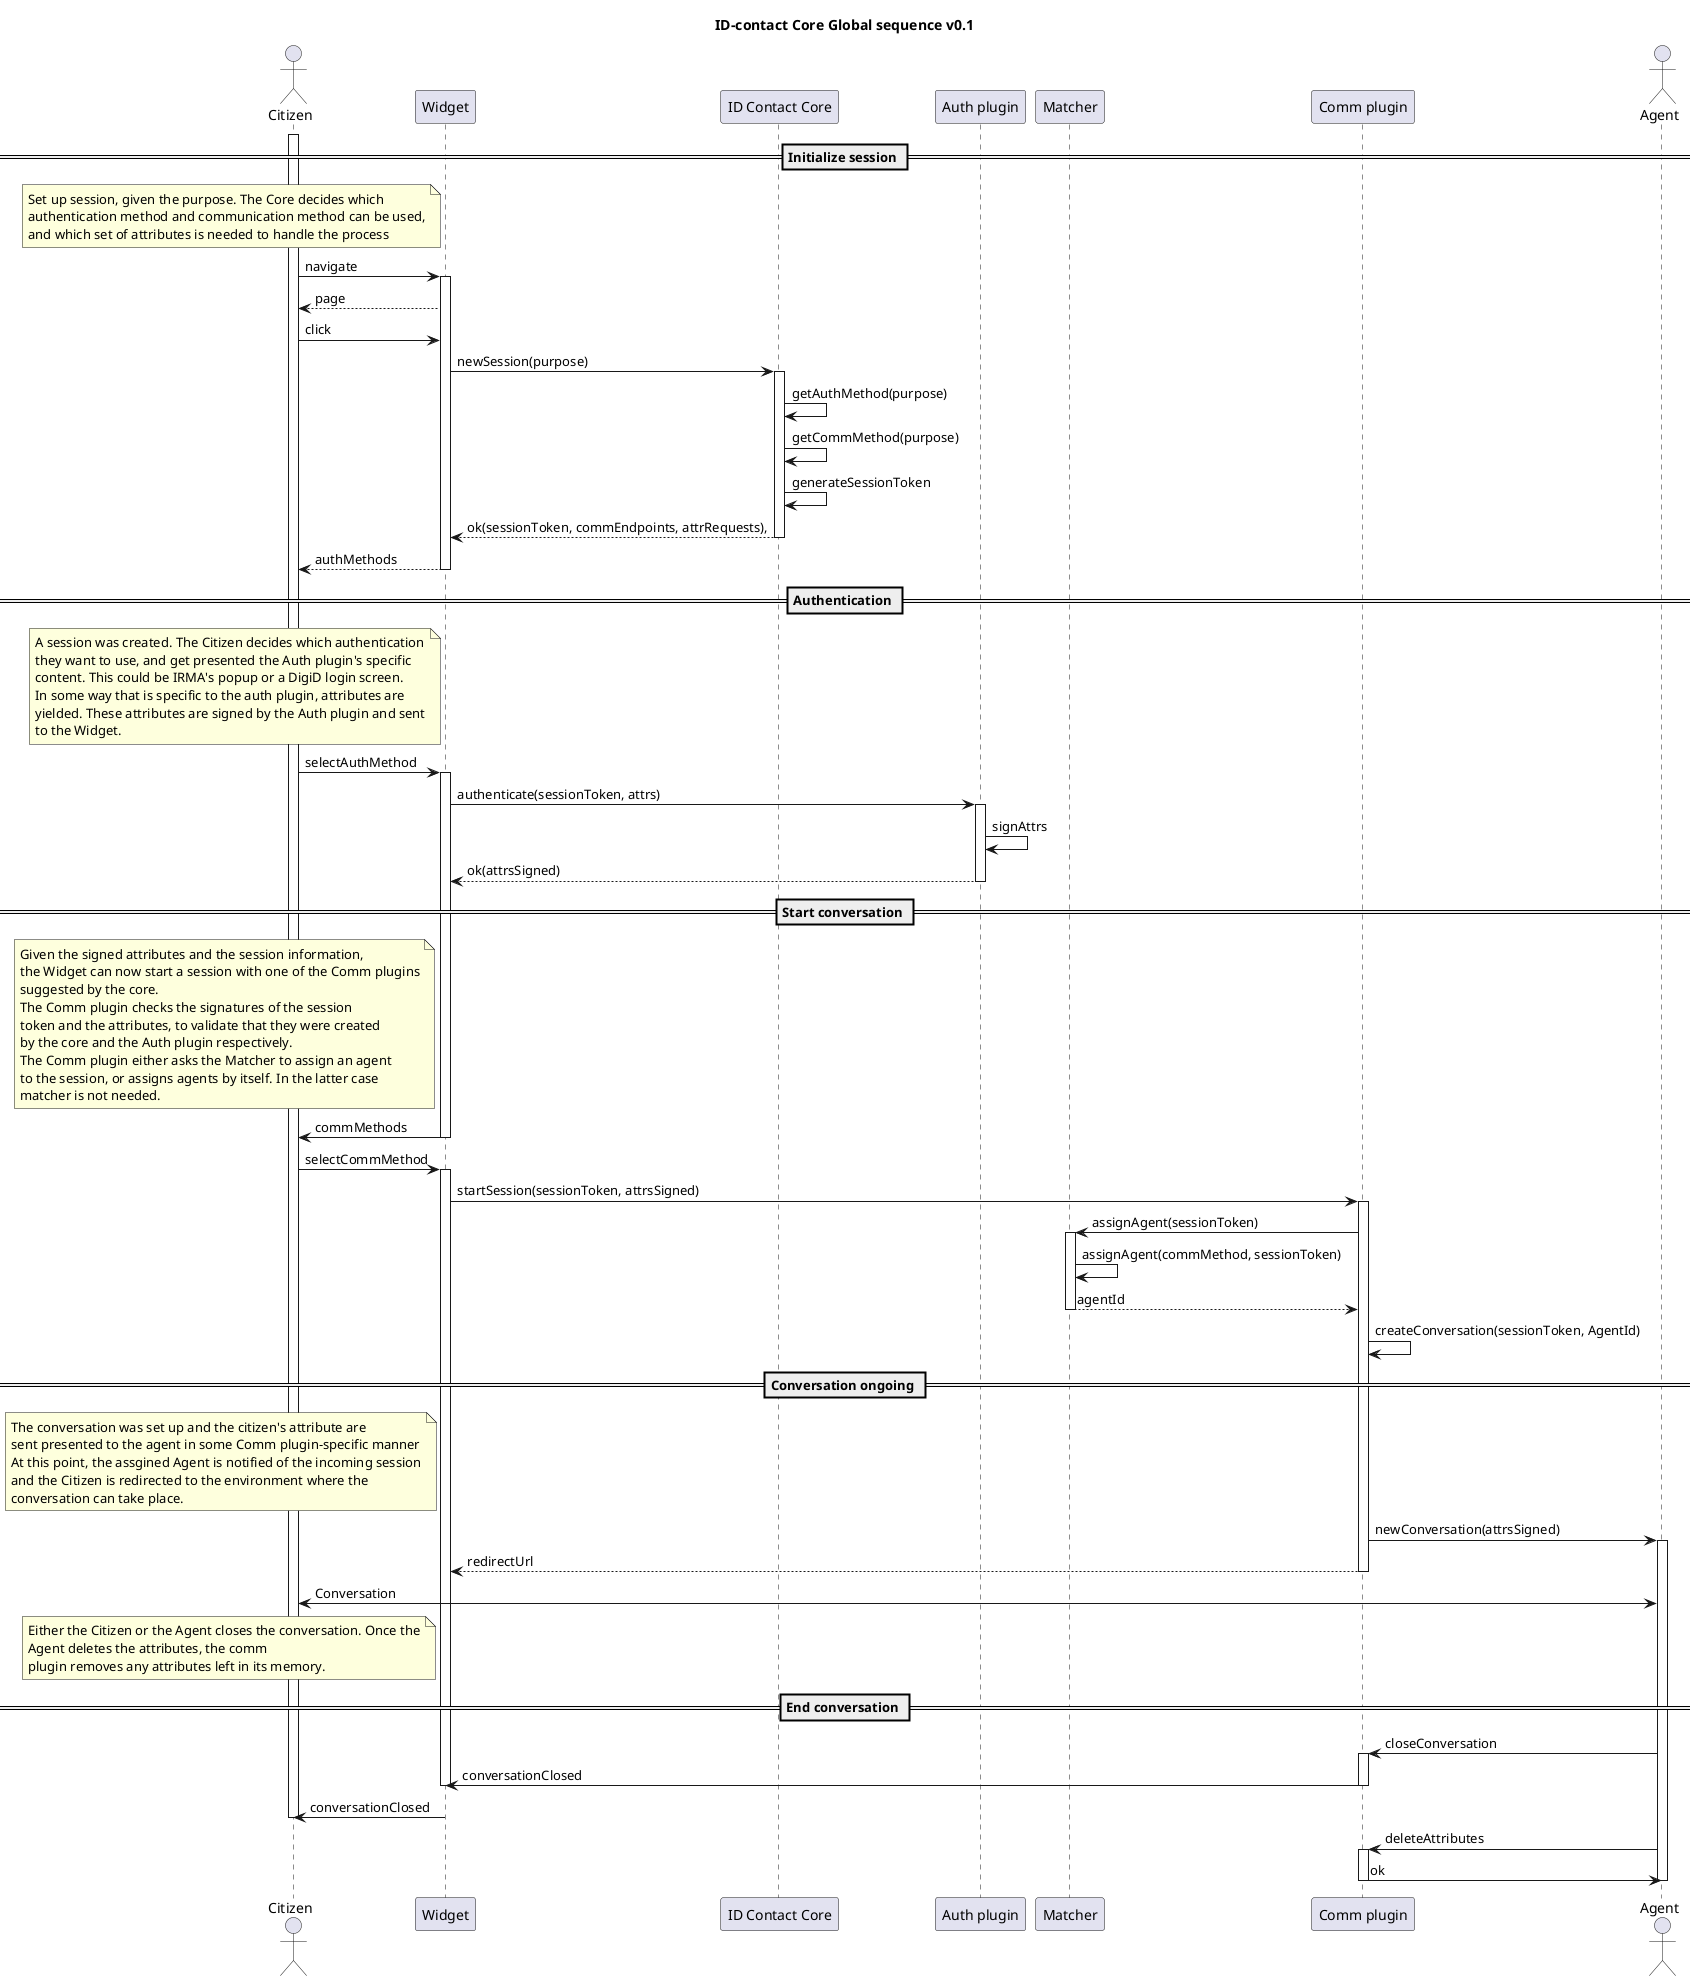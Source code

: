 
@startuml
title ID-contact Core Global sequence v0.1

actor Citizen as citizen
participant "Widget" as widget
participant "ID Contact Core" as core
participant "Auth plugin" as auth_plugin
participant "Matcher" as matcher
participant "Comm plugin" as comm_plugin
actor Agent as agent

== Initialize session ==
note left of widget
Set up session, given the purpose. The Core decides which
authentication method and communication method can be used,
and which set of attributes is needed to handle the process
end note
activate citizen
citizen->widget: navigate
activate widget
widget-->citizen: page
citizen->widget: click
widget->core: newSession(purpose)
activate core
core->core: getAuthMethod(purpose)
core->core: getCommMethod(purpose)
core->core: generateSessionToken
core-->widget: ok(sessionToken, commEndpoints, attrRequests),
deactivate core
widget-->citizen: authMethods
deactivate widget
== Authentication ==

note left of widget
A session was created. The Citizen decides which authentication
they want to use, and get presented the Auth plugin's specific
content. This could be IRMA's popup or a DigiD login screen.
In some way that is specific to the auth plugin, attributes are
yielded. These attributes are signed by the Auth plugin and sent
to the Widget.
end note
citizen->widget: selectAuthMethod
activate widget
widget->auth_plugin: authenticate(sessionToken, attrs)
activate auth_plugin
auth_plugin->auth_plugin: signAttrs
auth_plugin-->widget: ok(attrsSigned)
deactivate auth_plugin

== Start conversation ==
note left of widget
Given the signed attributes and the session information,
the Widget can now start a session with one of the Comm plugins
suggested by the core.
The Comm plugin checks the signatures of the session
token and the attributes, to validate that they were created
by the core and the Auth plugin respectively.
The Comm plugin either asks the Matcher to assign an agent
to the session, or assigns agents by itself. In the latter case
matcher is not needed.
end note

widget->citizen: commMethods
deactivate widget
citizen->widget: selectCommMethod
activate widget
widget->comm_plugin:startSession(sessionToken, attrsSigned)
activate comm_plugin
comm_plugin->matcher: assignAgent(sessionToken)
activate matcher
matcher->matcher: assignAgent(commMethod, sessionToken)

matcher-->comm_plugin: agentId
deactivate matcher
comm_plugin->comm_plugin:createConversation(sessionToken, AgentId)

== Conversation ongoing ==
note left of widget
The conversation was set up and the citizen's attribute are
sent presented to the agent in some Comm plugin-specific manner
At this point, the assgined Agent is notified of the incoming session
and the Citizen is redirected to the environment where the
conversation can take place.
end note

comm_plugin->agent: newConversation(attrsSigned)
activate agent
comm_plugin-->widget:redirectUrl
deactivate comm_plugin
citizen<->agent: Conversation

note left of widget
Either the Citizen or the Agent closes the conversation. Once the
Agent deletes the attributes, the comm
plugin removes any attributes left in its memory.
end note
== End conversation ==
agent->comm_plugin: closeConversation
activate comm_plugin
comm_plugin->widget: conversationClosed
deactivate comm_plugin
deactivate widget
widget->citizen: conversationClosed
deactivate citizen
agent->comm_plugin: deleteAttributes
activate comm_plugin
comm_plugin->agent: ok
deactivate comm_plugin
deactivate agent



@enduml
